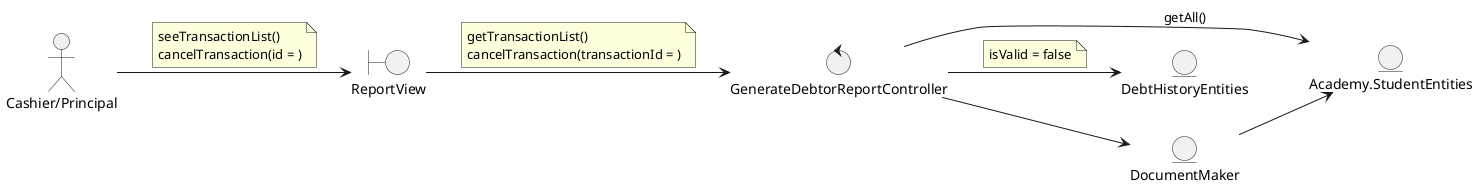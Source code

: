 @startuml
left to right direction

actor "Cashier/Principal"

boundary ReportView

control GenerateDebtorReportController

entity Academy.StudentEntities
entity DebtHistoryEntities
entity DocumentMaker

'--- Actor relations ---
"Cashier/Principal" --> ReportView
note on link
    seeTransactionList()
    cancelTransaction(id = )
end note

'--- Views relations ---
ReportView --> GenerateDebtorReportController
note on link
    getTransactionList()
    cancelTransaction(transactionId = )
end note

'--- Controllers relations ---
GenerateDebtorReportController --> DocumentMaker
GenerateDebtorReportController --> Academy.StudentEntities : getAll()
GenerateDebtorReportController --> DebtHistoryEntities
note on link
    isValid = false
end note

'--- Entity relations ---
DocumentMaker --> Academy.StudentEntities

@enduml